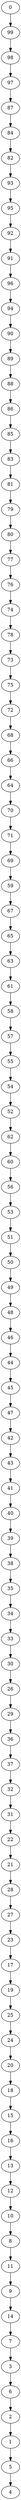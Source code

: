 digraph my_graph {
0;
99;
98;
97;
87;
84;
82;
93;
95;
92;
91;
96;
94;
90;
89;
88;
86;
85;
83;
81;
79;
80;
77;
76;
74;
78;
73;
75;
72;
68;
66;
64;
70;
71;
69;
59;
67;
65;
63;
61;
58;
57;
55;
54;
52;
62;
60;
56;
53;
51;
50;
49;
48;
46;
44;
45;
47;
42;
43;
41;
40;
39;
38;
35;
34;
33;
30;
26;
29;
36;
37;
32;
31;
22;
21;
28;
27;
23;
17;
19;
25;
24;
20;
18;
15;
16;
13;
12;
10;
8;
11;
9;
14;
7;
3;
6;
2;
1;
5;
4;
0->99
99->98
98->97
97->87
87->84
84->82
82->93
93->95
95->92
92->91
91->96
96->94
94->90
90->89
89->88
88->86
86->85
85->83
83->81
81->79
79->80
80->77
77->76
76->74
74->78
78->73
73->75
75->72
72->68
68->66
66->64
64->70
70->71
71->69
69->59
59->67
67->65
65->63
63->61
61->58
58->57
57->55
55->54
54->52
52->62
62->60
60->56
56->53
53->51
51->50
50->49
49->48
48->46
46->44
44->45
45->47
47->42
42->43
43->41
41->40
40->39
39->38
38->35
35->34
34->33
33->30
30->26
26->29
29->36
36->37
37->32
32->31
31->22
22->21
21->28
28->27
27->23
23->17
17->19
19->25
25->24
24->20
20->18
18->15
15->16
16->13
13->12
12->10
10->8
8->11
11->9
9->14
14->7
7->3
3->6
6->2
2->1
1->5
5->4
}